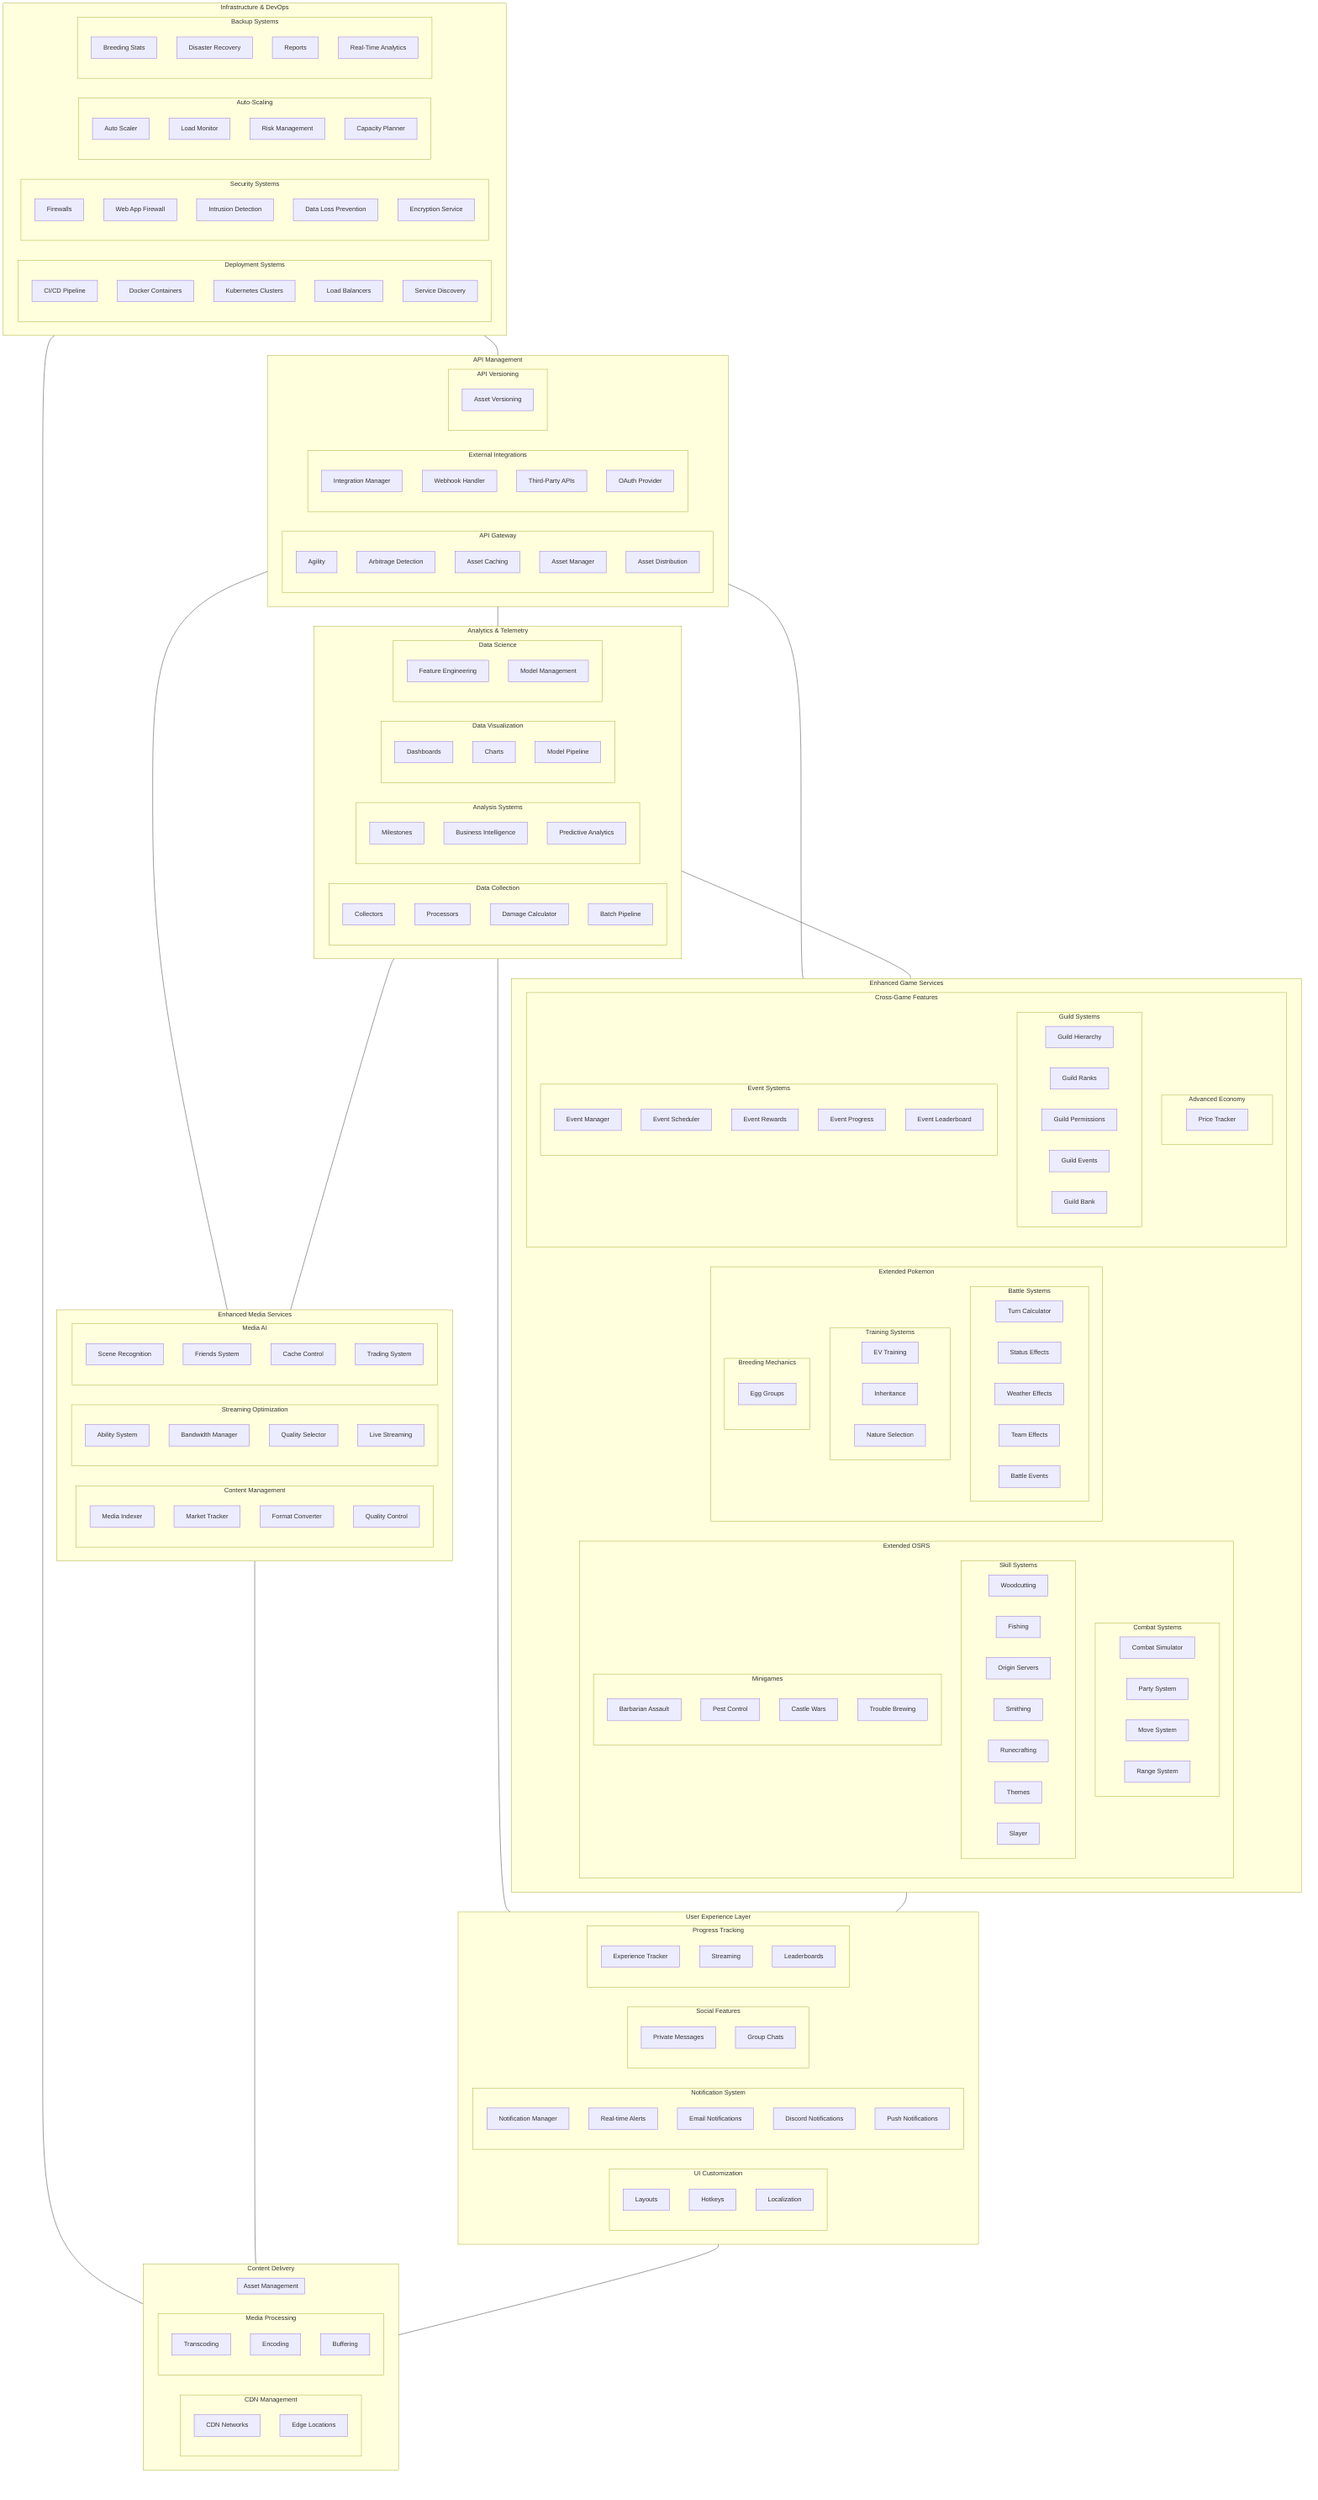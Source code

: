 graph TB
    subgraph InfrastructureLayer["Infrastructure & DevOps"]
        subgraph Deployment["Deployment Systems"]
            CD[CI/CD Pipeline]
            DK[Docker Containers]
            KS[Kubernetes Clusters]
            LB[Load Balancers]
            SC[Service Discovery]
        end
        
        subgraph Security["Security Systems"]
            FW[Firewalls]
            WAF[Web App Firewall]
            IDS[Intrusion Detection]
            DLP[Data Loss Prevention]
            ENC[Encryption Service]
        end
        
        subgraph Scaling["Auto-Scaling"]
            AS[Auto Scaler]
            LM[Load Monitor]
            RM[Resource Manager]
            CP[Capacity Planner]
        end
        
        subgraph Backup["Backup Systems"]
            BS[Backup Service]
            DR[Disaster Recovery]
            RP[Recovery Point]
            RT[Recovery Time]
        end
    end

    subgraph APILayer["API Management"]
        subgraph Gateway["API Gateway"]
            AG[Gateway Router]
            AR[Rate Limiter]
            AC[Cache Manager]
            AM[API Metrics]
            AD[API Documentation]
        end
        
        subgraph Integration["External Integrations"]
            EI[Integration Manager]
            WH[Webhook Handler]
            TP[Third-Party APIs]
            OA[OAuth Provider]
        end
        
        subgraph APIVersion["API Versioning"]
            AV[Version Manager]
            AM[Migration Handler]
            AD[Deprecation Manager]
        end
    end

    subgraph AnalyticsLayer["Analytics & Telemetry"]
        subgraph DataCollection["Data Collection"]
            DC[Collectors]
            DP[Processors]
            DS[Streaming Pipeline]
            DB[Batch Pipeline]
        end
        
        subgraph Analysis["Analysis Systems"]
            ML[Machine Learning]
            BI[Business Intelligence]
            PA[Predictive Analytics]
            RT[Real-Time Analytics]
        end
        
        subgraph Visualization["Data Visualization"]
            DV[Dashboards]
            RP[Reports]
            CH[Charts]
            MP[Maps]
        end
        
        subgraph DataScience["Data Science"]
            DS[Statistical Analysis]
            MP[Model Pipeline]
            FE[Feature Engineering]
            MM[Model Management]
        end
    end

    subgraph MediaEnhancements["Enhanced Media Services"]
        subgraph ContentManagement["Content Management"]
            CM[Media Indexer]
            MT[Metadata Tagger]
            FC[Format Converter]
            QC[Quality Control]
        end
        
        subgraph Streaming["Streaming Optimization"]
            AB[Adaptive Bitrate]
            BM[Bandwidth Manager]
            QS[Quality Selector]
            LS[Live Streaming]
        end
        
        subgraph MediaAI["Media AI"]
            SR[Scene Recognition]
            FR[Face Recognition]
            CC[Content Classification]
            TS[Thumbnail Selector]
        end
    end

    subgraph GameEnhancements["Enhanced Game Services"]
        subgraph OSRS_Extended["Extended OSRS"]
            subgraph Combat["Combat Systems"]
                CS[Combat Simulator]
                DS[Damage Calculator]
                PS[Prayer System]
                MS[Magic System]
                RS[Range System]
            end
            
            subgraph Skills["Skill Systems"]
                WC[Woodcutting]
                FI[Fishing]
                CO[Cooking]
                SM[Smithing]
                RC[Runecrafting]
                AG[Agility]
                TH[Thieving]
                SL[Slayer]
            end
            
            subgraph Minigames["Minigames"]
                BA[Barbarian Assault]
                PC[Pest Control]
                CW[Castle Wars]
                TG[Trouble Brewing]
            end
        end

        subgraph Pokemon_Extended["Extended Pokemon"]
            subgraph BattleSystem["Battle Systems"]
                TB[Turn Calculator]
                SE[Status Effects]
                WE[Weather Effects]
                TE[Team Effects]
                BE[Battle Events]
            end
            
            subgraph Training["Training Systems"]
                EV[EV Training]
                IV[IV Calculator]
                NS[Nature System]
                AB[Ability System]
                MS[Move System]
            end
            
            subgraph Breeding["Breeding Mechanics"]
                EG[Egg Groups]
                IV[Inheritance]
                NS[Nature Selection]
                BS[Breeding Stats]
            end
        end

        subgraph CrossGame["Cross-Game Features"]
            subgraph Economy["Advanced Economy"]
                MT[Market Tracker]
                PT[Price Tracker]
                TH[Trade History]
                RM[Risk Management]
                AR[Arbitrage Detection]
            end
            
            subgraph Guilds["Guild Systems"]
                GH[Guild Hierarchy]
                GR[Guild Ranks]
                GP[Guild Permissions]
                GE[Guild Events]
                GB[Guild Bank]
            end
            
            subgraph Events["Event Systems"]
                EM[Event Manager]
                ES[Event Scheduler]
                ER[Event Rewards]
                EP[Event Progress]
                EL[Event Leaderboard]
            end
        end
    end

    subgraph UserExperience["User Experience Layer"]
        subgraph Customization["UI Customization"]
            TH[Themes]
            LA[Layouts]
            HK[Hotkeys]
            AC[Accessibility]
            LO[Localization]
        end
        
        subgraph Notifications["Notification System"]
            NM[Notification Manager]
            NR[Real-time Alerts]
            NE[Email Notifications]
            ND[Discord Notifications]
            NP[Push Notifications]
        end
        
        subgraph Social["Social Features"]
            FR[Friends System]
            PM[Private Messages]
            GC[Group Chats]
            PS[Party System]
            TS[Trading System]
        end
        
        subgraph Progress["Progress Tracking"]
            XP[Experience Tracker]
            ST[Statistics]
            AC[Achievements]
            LD[Leaderboards]
            ML[Milestones]
        end
    end

    subgraph ContentDelivery["Content Delivery"]
        subgraph CDN["CDN Management"]
            CN[CDN Networks]
            CE[Edge Locations]
            CC[Cache Control]
            CO[Origin Servers]
        end
        
        subgraph MediaProcessing["Media Processing"]
            TC[Transcoding]
            EN[Encoding]
            ST[Streaming]
            BU[Buffering]
        end
        
        subgraph AssetManagement["Asset Management"]
            AM[Asset Manager]
            AV[Asset Versioning]
            AD[Asset Distribution]
            AC[Asset Caching]
        end
    end

    %% Infrastructure Connections
    InfrastructureLayer --- APILayer
    InfrastructureLayer --- ContentDelivery
    
    %% API Connections
    APILayer --- MediaEnhancements
    APILayer --- GameEnhancements
    
    %% Analytics Connections
    AnalyticsLayer --- MediaEnhancements
    AnalyticsLayer --- GameEnhancements
    AnalyticsLayer --- UserExperience
    
    %% Service Connections
    MediaEnhancements --- ContentDelivery
    GameEnhancements --- UserExperience
    
    %% Cross-System Features
    UserExperience --- ContentDelivery
    APILayer --- AnalyticsLayer